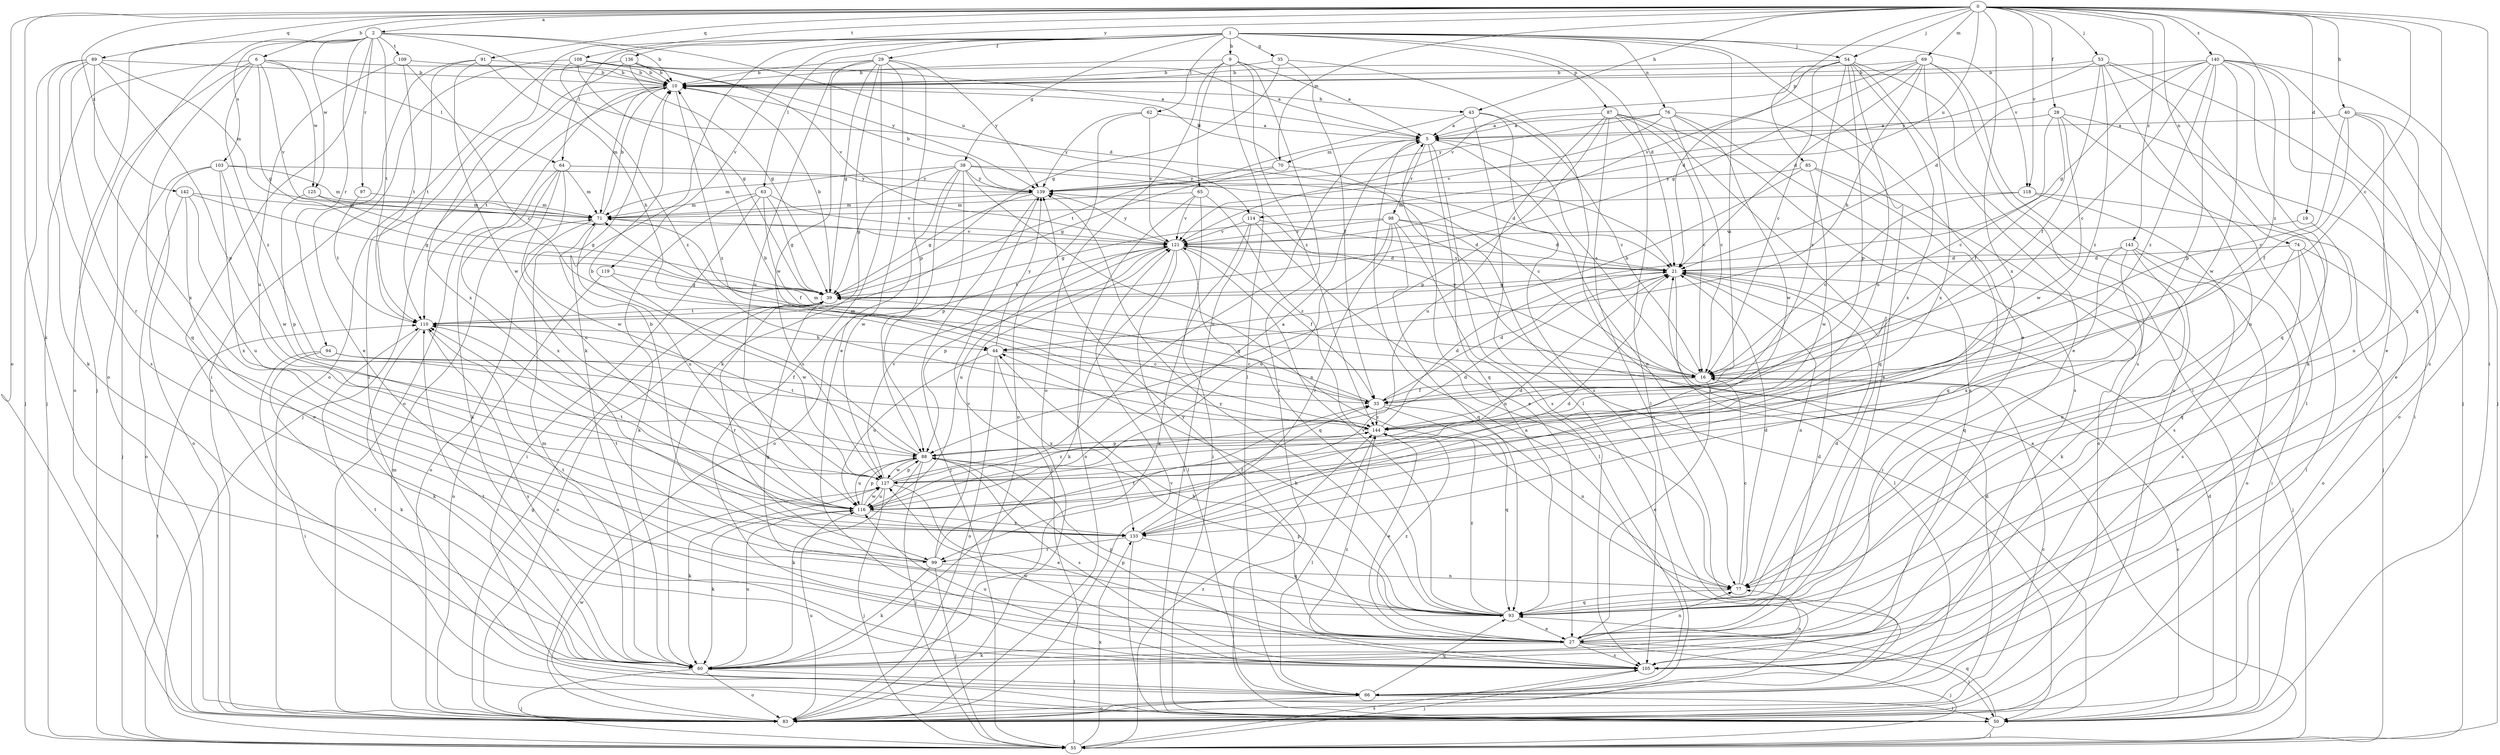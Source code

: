 strict digraph  {
0;
1;
2;
5;
6;
9;
10;
16;
19;
21;
27;
28;
29;
33;
35;
38;
39;
40;
43;
44;
50;
53;
54;
55;
60;
62;
63;
64;
65;
66;
69;
70;
71;
74;
76;
77;
83;
85;
87;
88;
89;
91;
93;
94;
97;
98;
99;
103;
105;
108;
109;
110;
114;
116;
118;
119;
121;
125;
127;
133;
136;
139;
140;
142;
143;
144;
0 -> 2  [label=a];
0 -> 6  [label=b];
0 -> 16  [label=c];
0 -> 19  [label=d];
0 -> 28  [label=f];
0 -> 40  [label=h];
0 -> 43  [label=h];
0 -> 50  [label=i];
0 -> 53  [label=j];
0 -> 54  [label=j];
0 -> 60  [label=k];
0 -> 69  [label=m];
0 -> 70  [label=m];
0 -> 74  [label=n];
0 -> 83  [label=o];
0 -> 85  [label=p];
0 -> 89  [label=q];
0 -> 91  [label=q];
0 -> 93  [label=q];
0 -> 108  [label=t];
0 -> 114  [label=u];
0 -> 118  [label=v];
0 -> 133  [label=x];
0 -> 136  [label=y];
0 -> 140  [label=z];
0 -> 142  [label=z];
0 -> 143  [label=z];
0 -> 144  [label=z];
1 -> 9  [label=b];
1 -> 21  [label=d];
1 -> 27  [label=e];
1 -> 29  [label=f];
1 -> 35  [label=g];
1 -> 38  [label=g];
1 -> 54  [label=j];
1 -> 60  [label=k];
1 -> 62  [label=l];
1 -> 63  [label=l];
1 -> 64  [label=l];
1 -> 76  [label=n];
1 -> 83  [label=o];
1 -> 87  [label=p];
1 -> 118  [label=v];
1 -> 119  [label=v];
1 -> 144  [label=z];
2 -> 10  [label=b];
2 -> 21  [label=d];
2 -> 50  [label=i];
2 -> 55  [label=j];
2 -> 83  [label=o];
2 -> 94  [label=r];
2 -> 97  [label=r];
2 -> 103  [label=s];
2 -> 109  [label=t];
2 -> 110  [label=t];
2 -> 114  [label=u];
2 -> 125  [label=w];
5 -> 70  [label=m];
5 -> 77  [label=n];
5 -> 93  [label=q];
5 -> 98  [label=r];
5 -> 105  [label=s];
5 -> 116  [label=u];
6 -> 10  [label=b];
6 -> 39  [label=g];
6 -> 55  [label=j];
6 -> 64  [label=l];
6 -> 83  [label=o];
6 -> 93  [label=q];
6 -> 121  [label=v];
6 -> 125  [label=w];
6 -> 144  [label=z];
9 -> 5  [label=a];
9 -> 10  [label=b];
9 -> 50  [label=i];
9 -> 65  [label=l];
9 -> 66  [label=l];
9 -> 83  [label=o];
9 -> 144  [label=z];
10 -> 43  [label=h];
10 -> 55  [label=j];
10 -> 71  [label=m];
10 -> 83  [label=o];
10 -> 110  [label=t];
10 -> 144  [label=z];
16 -> 5  [label=a];
16 -> 27  [label=e];
16 -> 33  [label=f];
16 -> 71  [label=m];
16 -> 139  [label=y];
19 -> 93  [label=q];
19 -> 121  [label=v];
21 -> 39  [label=g];
21 -> 55  [label=j];
21 -> 66  [label=l];
21 -> 77  [label=n];
21 -> 121  [label=v];
27 -> 21  [label=d];
27 -> 44  [label=h];
27 -> 50  [label=i];
27 -> 55  [label=j];
27 -> 60  [label=k];
27 -> 77  [label=n];
27 -> 88  [label=p];
27 -> 105  [label=s];
27 -> 139  [label=y];
27 -> 144  [label=z];
28 -> 5  [label=a];
28 -> 16  [label=c];
28 -> 33  [label=f];
28 -> 50  [label=i];
28 -> 66  [label=l];
28 -> 127  [label=w];
29 -> 10  [label=b];
29 -> 27  [label=e];
29 -> 39  [label=g];
29 -> 60  [label=k];
29 -> 88  [label=p];
29 -> 105  [label=s];
29 -> 116  [label=u];
29 -> 127  [label=w];
29 -> 139  [label=y];
33 -> 21  [label=d];
33 -> 39  [label=g];
33 -> 71  [label=m];
33 -> 77  [label=n];
33 -> 93  [label=q];
33 -> 144  [label=z];
35 -> 10  [label=b];
35 -> 33  [label=f];
35 -> 39  [label=g];
35 -> 50  [label=i];
38 -> 16  [label=c];
38 -> 21  [label=d];
38 -> 39  [label=g];
38 -> 71  [label=m];
38 -> 77  [label=n];
38 -> 83  [label=o];
38 -> 88  [label=p];
38 -> 127  [label=w];
38 -> 139  [label=y];
39 -> 10  [label=b];
39 -> 83  [label=o];
39 -> 99  [label=r];
39 -> 110  [label=t];
40 -> 5  [label=a];
40 -> 16  [label=c];
40 -> 27  [label=e];
40 -> 33  [label=f];
40 -> 77  [label=n];
40 -> 83  [label=o];
43 -> 5  [label=a];
43 -> 16  [label=c];
43 -> 66  [label=l];
43 -> 105  [label=s];
43 -> 110  [label=t];
44 -> 16  [label=c];
44 -> 83  [label=o];
44 -> 116  [label=u];
44 -> 133  [label=x];
44 -> 139  [label=y];
50 -> 16  [label=c];
50 -> 21  [label=d];
50 -> 55  [label=j];
50 -> 93  [label=q];
53 -> 10  [label=b];
53 -> 33  [label=f];
53 -> 55  [label=j];
53 -> 60  [label=k];
53 -> 77  [label=n];
53 -> 139  [label=y];
53 -> 144  [label=z];
54 -> 10  [label=b];
54 -> 16  [label=c];
54 -> 21  [label=d];
54 -> 27  [label=e];
54 -> 50  [label=i];
54 -> 88  [label=p];
54 -> 116  [label=u];
54 -> 121  [label=v];
54 -> 133  [label=x];
54 -> 144  [label=z];
55 -> 5  [label=a];
55 -> 105  [label=s];
55 -> 110  [label=t];
55 -> 133  [label=x];
55 -> 139  [label=y];
55 -> 144  [label=z];
60 -> 55  [label=j];
60 -> 66  [label=l];
60 -> 71  [label=m];
60 -> 77  [label=n];
60 -> 83  [label=o];
60 -> 110  [label=t];
60 -> 116  [label=u];
62 -> 5  [label=a];
62 -> 83  [label=o];
62 -> 121  [label=v];
62 -> 139  [label=y];
63 -> 33  [label=f];
63 -> 39  [label=g];
63 -> 50  [label=i];
63 -> 60  [label=k];
63 -> 71  [label=m];
63 -> 121  [label=v];
64 -> 60  [label=k];
64 -> 71  [label=m];
64 -> 116  [label=u];
64 -> 127  [label=w];
64 -> 133  [label=x];
64 -> 139  [label=y];
65 -> 50  [label=i];
65 -> 71  [label=m];
65 -> 83  [label=o];
65 -> 121  [label=v];
65 -> 144  [label=z];
66 -> 50  [label=i];
66 -> 83  [label=o];
66 -> 93  [label=q];
66 -> 110  [label=t];
69 -> 10  [label=b];
69 -> 21  [label=d];
69 -> 39  [label=g];
69 -> 44  [label=h];
69 -> 83  [label=o];
69 -> 105  [label=s];
69 -> 121  [label=v];
69 -> 133  [label=x];
70 -> 10  [label=b];
70 -> 27  [label=e];
70 -> 39  [label=g];
70 -> 139  [label=y];
71 -> 10  [label=b];
71 -> 83  [label=o];
71 -> 116  [label=u];
71 -> 121  [label=v];
74 -> 21  [label=d];
74 -> 66  [label=l];
74 -> 77  [label=n];
74 -> 83  [label=o];
74 -> 105  [label=s];
76 -> 5  [label=a];
76 -> 16  [label=c];
76 -> 27  [label=e];
76 -> 105  [label=s];
76 -> 121  [label=v];
76 -> 127  [label=w];
76 -> 139  [label=y];
77 -> 16  [label=c];
77 -> 21  [label=d];
77 -> 93  [label=q];
83 -> 5  [label=a];
83 -> 16  [label=c];
83 -> 21  [label=d];
83 -> 39  [label=g];
83 -> 71  [label=m];
83 -> 116  [label=u];
83 -> 121  [label=v];
83 -> 127  [label=w];
85 -> 44  [label=h];
85 -> 83  [label=o];
85 -> 93  [label=q];
85 -> 127  [label=w];
85 -> 139  [label=y];
87 -> 5  [label=a];
87 -> 16  [label=c];
87 -> 66  [label=l];
87 -> 83  [label=o];
87 -> 88  [label=p];
87 -> 93  [label=q];
87 -> 105  [label=s];
87 -> 116  [label=u];
88 -> 10  [label=b];
88 -> 55  [label=j];
88 -> 60  [label=k];
88 -> 105  [label=s];
88 -> 110  [label=t];
88 -> 116  [label=u];
88 -> 127  [label=w];
89 -> 10  [label=b];
89 -> 55  [label=j];
89 -> 60  [label=k];
89 -> 71  [label=m];
89 -> 88  [label=p];
89 -> 99  [label=r];
89 -> 105  [label=s];
89 -> 133  [label=x];
91 -> 10  [label=b];
91 -> 27  [label=e];
91 -> 44  [label=h];
91 -> 110  [label=t];
91 -> 127  [label=w];
93 -> 21  [label=d];
93 -> 27  [label=e];
93 -> 39  [label=g];
93 -> 44  [label=h];
93 -> 88  [label=p];
93 -> 110  [label=t];
93 -> 121  [label=v];
93 -> 139  [label=y];
93 -> 144  [label=z];
94 -> 16  [label=c];
94 -> 33  [label=f];
94 -> 50  [label=i];
94 -> 60  [label=k];
97 -> 71  [label=m];
97 -> 110  [label=t];
98 -> 21  [label=d];
98 -> 39  [label=g];
98 -> 50  [label=i];
98 -> 66  [label=l];
98 -> 93  [label=q];
98 -> 99  [label=r];
98 -> 116  [label=u];
98 -> 121  [label=v];
99 -> 10  [label=b];
99 -> 33  [label=f];
99 -> 55  [label=j];
99 -> 60  [label=k];
99 -> 77  [label=n];
99 -> 110  [label=t];
99 -> 121  [label=v];
103 -> 55  [label=j];
103 -> 71  [label=m];
103 -> 83  [label=o];
103 -> 127  [label=w];
103 -> 133  [label=x];
103 -> 139  [label=y];
105 -> 55  [label=j];
105 -> 88  [label=p];
105 -> 116  [label=u];
105 -> 127  [label=w];
105 -> 144  [label=z];
108 -> 5  [label=a];
108 -> 10  [label=b];
108 -> 39  [label=g];
108 -> 83  [label=o];
108 -> 139  [label=y];
108 -> 144  [label=z];
109 -> 10  [label=b];
109 -> 16  [label=c];
109 -> 110  [label=t];
109 -> 116  [label=u];
110 -> 44  [label=h];
110 -> 60  [label=k];
110 -> 105  [label=s];
114 -> 21  [label=d];
114 -> 50  [label=i];
114 -> 60  [label=k];
114 -> 77  [label=n];
114 -> 121  [label=v];
116 -> 5  [label=a];
116 -> 21  [label=d];
116 -> 60  [label=k];
116 -> 88  [label=p];
116 -> 110  [label=t];
116 -> 127  [label=w];
116 -> 133  [label=x];
118 -> 16  [label=c];
118 -> 55  [label=j];
118 -> 71  [label=m];
118 -> 105  [label=s];
119 -> 39  [label=g];
119 -> 83  [label=o];
119 -> 127  [label=w];
121 -> 21  [label=d];
121 -> 33  [label=f];
121 -> 60  [label=k];
121 -> 66  [label=l];
121 -> 88  [label=p];
121 -> 93  [label=q];
121 -> 110  [label=t];
121 -> 116  [label=u];
121 -> 139  [label=y];
125 -> 39  [label=g];
125 -> 71  [label=m];
125 -> 88  [label=p];
127 -> 21  [label=d];
127 -> 27  [label=e];
127 -> 55  [label=j];
127 -> 60  [label=k];
127 -> 88  [label=p];
127 -> 116  [label=u];
127 -> 121  [label=v];
127 -> 144  [label=z];
133 -> 21  [label=d];
133 -> 33  [label=f];
133 -> 50  [label=i];
133 -> 93  [label=q];
133 -> 99  [label=r];
136 -> 5  [label=a];
136 -> 10  [label=b];
136 -> 39  [label=g];
136 -> 66  [label=l];
136 -> 121  [label=v];
136 -> 133  [label=x];
139 -> 10  [label=b];
139 -> 39  [label=g];
139 -> 55  [label=j];
139 -> 71  [label=m];
140 -> 10  [label=b];
140 -> 16  [label=c];
140 -> 21  [label=d];
140 -> 27  [label=e];
140 -> 39  [label=g];
140 -> 55  [label=j];
140 -> 88  [label=p];
140 -> 93  [label=q];
140 -> 105  [label=s];
140 -> 127  [label=w];
140 -> 144  [label=z];
142 -> 27  [label=e];
142 -> 39  [label=g];
142 -> 71  [label=m];
142 -> 83  [label=o];
142 -> 116  [label=u];
143 -> 21  [label=d];
143 -> 50  [label=i];
143 -> 60  [label=k];
143 -> 83  [label=o];
143 -> 93  [label=q];
143 -> 133  [label=x];
144 -> 10  [label=b];
144 -> 21  [label=d];
144 -> 27  [label=e];
144 -> 66  [label=l];
144 -> 88  [label=p];
}
